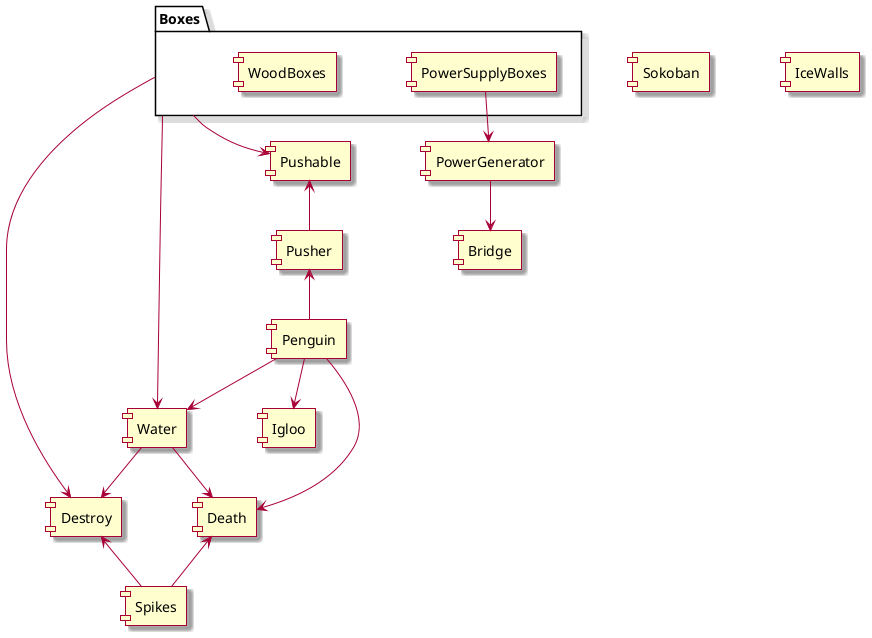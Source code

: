 @startuml
skin rose
skinparam componentstyle uml1
skinparam ranksep 50
skinparam nodesep 75

component Sokoban
component Penguin
component Pushable
component Pusher
component Death
component Destroy
component Bridge
component PowerGenerator

component IceWalls
component Water
component Igloo

package Boxes{

component PowerSupplyBoxes
component WoodBoxes
}

component Spikes

Penguin -d-> Igloo
Penguin --> Water
Penguin -u-> Pusher
Penguin --> Death

Pusher -u-> Pushable
PowerSupplyBoxes-d-> PowerGenerator

Boxes -> Water
Boxes -d-> Destroy

Water --> Death
Water --> Destroy

Spikes -u-> Death
Spikes -u-> Destroy
Boxes --> Pushable

PowerGenerator --> Bridge
@enduml